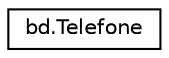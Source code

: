digraph "Graphical Class Hierarchy"
{
  edge [fontname="Helvetica",fontsize="10",labelfontname="Helvetica",labelfontsize="10"];
  node [fontname="Helvetica",fontsize="10",shape=record];
  rankdir="LR";
  Node0 [label="bd.Telefone",height=0.2,width=0.4,color="black", fillcolor="white", style="filled",URL="$classbd_1_1_telefone.html"];
}

